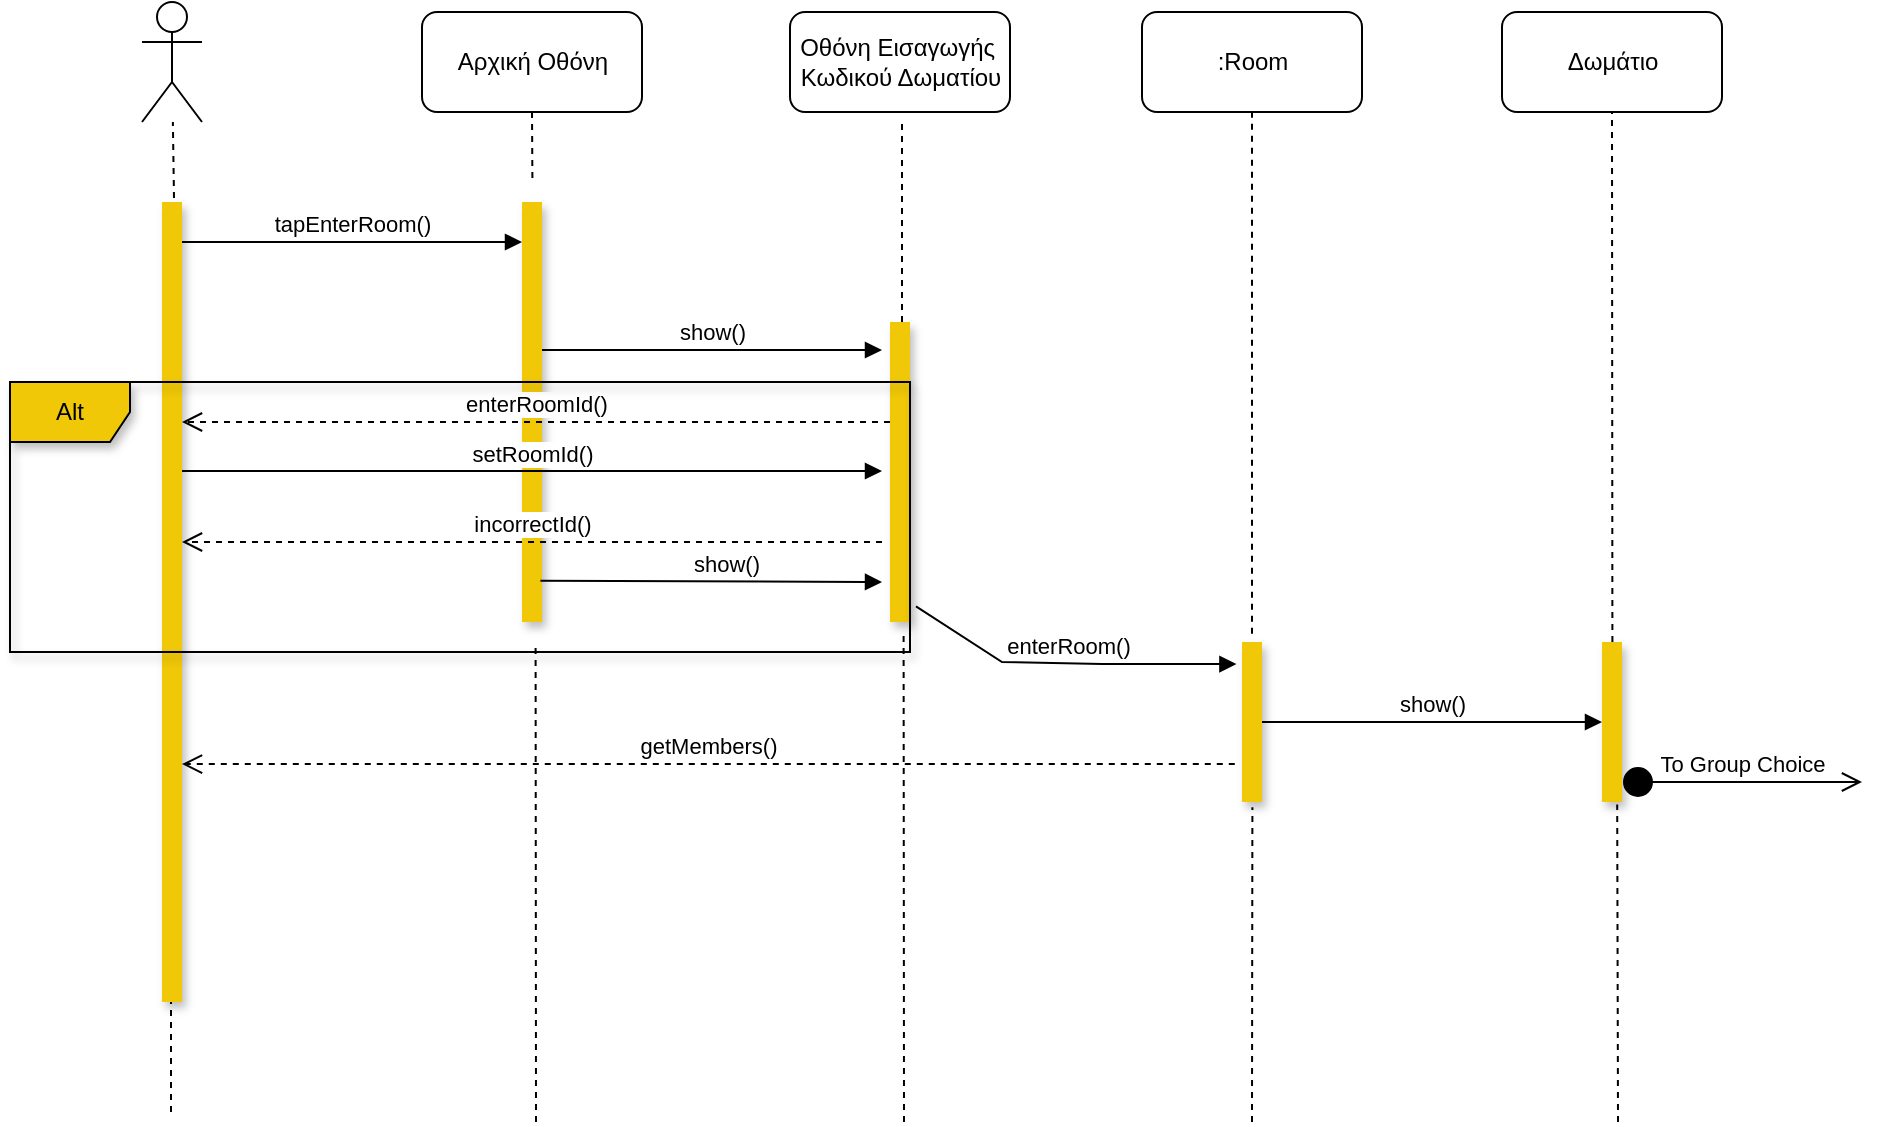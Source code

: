<mxfile version="18.0.5" type="device"><diagram id="nGH1iRxEBhMRE1kEigb5" name="Page-1"><mxGraphModel dx="1597" dy="891" grid="1" gridSize="10" guides="1" tooltips="1" connect="1" arrows="1" fold="1" page="1" pageScale="1" pageWidth="1169" pageHeight="827" math="0" shadow="0"><root><mxCell id="0"/><mxCell id="1" parent="0"/><mxCell id="WHAknwZfYUfg1AYt9ADG-1" value="" style="shape=umlActor;verticalLabelPosition=bottom;verticalAlign=top;html=1;" parent="1" vertex="1"><mxGeometry x="90" y="40" width="30" height="60" as="geometry"/></mxCell><mxCell id="WHAknwZfYUfg1AYt9ADG-2" value="" style="html=1;points=[];perimeter=orthogonalPerimeter;fillColor=#F0C808;strokeColor=none;rounded=0;shadow=1;" parent="1" vertex="1"><mxGeometry x="100" y="140" width="10" height="400" as="geometry"/></mxCell><mxCell id="WHAknwZfYUfg1AYt9ADG-5" value="" style="endArrow=none;dashed=1;html=1;rounded=0;exitX=0.6;exitY=-0.005;exitDx=0;exitDy=0;exitPerimeter=0;" parent="1" source="WHAknwZfYUfg1AYt9ADG-2" target="WHAknwZfYUfg1AYt9ADG-1" edge="1"><mxGeometry width="50" height="50" relative="1" as="geometry"><mxPoint x="390" y="320" as="sourcePoint"/><mxPoint x="100" y="130" as="targetPoint"/></mxGeometry></mxCell><mxCell id="WHAknwZfYUfg1AYt9ADG-9" value="Αρχική Οθόνη" style="html=1;fillColor=#FFFFFF;rounded=1;glass=0;shadow=0;sketch=0;" parent="1" vertex="1"><mxGeometry x="230" y="45" width="110" height="50" as="geometry"/></mxCell><mxCell id="WHAknwZfYUfg1AYt9ADG-11" value="" style="html=1;points=[];perimeter=orthogonalPerimeter;rounded=0;shadow=1;glass=0;sketch=0;fillColor=#F0C808;strokeColor=none;" parent="1" vertex="1"><mxGeometry x="280" y="140" width="10" height="210" as="geometry"/></mxCell><mxCell id="WHAknwZfYUfg1AYt9ADG-13" value="" style="endArrow=none;dashed=1;html=1;rounded=0;entryX=0.5;entryY=1;entryDx=0;entryDy=0;exitX=0.52;exitY=-0.057;exitDx=0;exitDy=0;exitPerimeter=0;" parent="1" source="WHAknwZfYUfg1AYt9ADG-11" target="WHAknwZfYUfg1AYt9ADG-9" edge="1"><mxGeometry width="50" height="50" relative="1" as="geometry"><mxPoint x="250" y="150" as="sourcePoint"/><mxPoint x="300" y="100" as="targetPoint"/></mxGeometry></mxCell><mxCell id="WHAknwZfYUfg1AYt9ADG-14" value="Οθόνη Εισαγωγής&amp;nbsp;&lt;br&gt;Κωδικού Δωματίου" style="html=1;rounded=1;shadow=0;glass=0;sketch=0;fillColor=#FFFFFF;" parent="1" vertex="1"><mxGeometry x="414" y="45" width="110" height="50" as="geometry"/></mxCell><mxCell id="WHAknwZfYUfg1AYt9ADG-15" value="" style="html=1;points=[];perimeter=orthogonalPerimeter;rounded=0;shadow=1;glass=0;sketch=0;fillColor=#F0C808;strokeColor=none;" parent="1" vertex="1"><mxGeometry x="464" y="200" width="10" height="150" as="geometry"/></mxCell><mxCell id="WHAknwZfYUfg1AYt9ADG-16" value="" style="endArrow=none;dashed=1;html=1;rounded=0;" parent="1" edge="1"><mxGeometry width="50" height="50" relative="1" as="geometry"><mxPoint x="470" y="200" as="sourcePoint"/><mxPoint x="470" y="100" as="targetPoint"/></mxGeometry></mxCell><mxCell id="WHAknwZfYUfg1AYt9ADG-17" value=":Room" style="html=1;rounded=1;shadow=0;glass=0;sketch=0;fillColor=#FFFFFF;" parent="1" vertex="1"><mxGeometry x="590" y="45" width="110" height="50" as="geometry"/></mxCell><mxCell id="WHAknwZfYUfg1AYt9ADG-18" value="tapEnterRoom()" style="html=1;verticalAlign=bottom;endArrow=block;rounded=0;" parent="1" edge="1"><mxGeometry width="80" relative="1" as="geometry"><mxPoint x="110" y="160" as="sourcePoint"/><mxPoint x="280" y="160" as="targetPoint"/></mxGeometry></mxCell><mxCell id="WHAknwZfYUfg1AYt9ADG-20" value="show()" style="html=1;verticalAlign=bottom;endArrow=block;rounded=0;" parent="1" edge="1"><mxGeometry width="80" relative="1" as="geometry"><mxPoint x="290" y="214" as="sourcePoint"/><mxPoint x="460" y="214" as="targetPoint"/></mxGeometry></mxCell><mxCell id="WHAknwZfYUfg1AYt9ADG-21" value="enterRoomId()" style="html=1;verticalAlign=bottom;endArrow=open;dashed=1;endSize=8;rounded=0;" parent="1" edge="1"><mxGeometry relative="1" as="geometry"><mxPoint x="464" y="250" as="sourcePoint"/><mxPoint x="110" y="250" as="targetPoint"/></mxGeometry></mxCell><mxCell id="WHAknwZfYUfg1AYt9ADG-22" value="setRoomId()" style="html=1;verticalAlign=bottom;endArrow=block;rounded=0;" parent="1" edge="1"><mxGeometry width="80" relative="1" as="geometry"><mxPoint x="110" y="274.5" as="sourcePoint"/><mxPoint x="460" y="274.5" as="targetPoint"/></mxGeometry></mxCell><mxCell id="WHAknwZfYUfg1AYt9ADG-23" value="" style="endArrow=none;dashed=1;html=1;rounded=0;entryX=0.68;entryY=1.048;entryDx=0;entryDy=0;entryPerimeter=0;" parent="1" target="WHAknwZfYUfg1AYt9ADG-11" edge="1"><mxGeometry width="50" height="50" relative="1" as="geometry"><mxPoint x="287" y="600" as="sourcePoint"/><mxPoint x="285" y="230" as="targetPoint"/></mxGeometry></mxCell><mxCell id="WHAknwZfYUfg1AYt9ADG-24" value="" style="endArrow=none;dashed=1;html=1;rounded=0;entryX=0.68;entryY=1.038;entryDx=0;entryDy=0;entryPerimeter=0;" parent="1" target="WHAknwZfYUfg1AYt9ADG-15" edge="1"><mxGeometry width="50" height="50" relative="1" as="geometry"><mxPoint x="471" y="600" as="sourcePoint"/><mxPoint x="470" y="310" as="targetPoint"/></mxGeometry></mxCell><mxCell id="WHAknwZfYUfg1AYt9ADG-25" value="" style="endArrow=none;dashed=1;html=1;rounded=0;" parent="1" edge="1"><mxGeometry width="50" height="50" relative="1" as="geometry"><mxPoint x="104.5" y="595" as="sourcePoint"/><mxPoint x="104.5" y="540" as="targetPoint"/></mxGeometry></mxCell><mxCell id="WHAknwZfYUfg1AYt9ADG-26" value="Δωμάτιο" style="html=1;rounded=1;shadow=0;glass=0;sketch=0;fillColor=#FFFFFF;" parent="1" vertex="1"><mxGeometry x="770" y="45" width="110" height="50" as="geometry"/></mxCell><mxCell id="WHAknwZfYUfg1AYt9ADG-27" value="enterRoom()" style="html=1;verticalAlign=bottom;endArrow=block;rounded=0;exitX=1.3;exitY=0.948;exitDx=0;exitDy=0;exitPerimeter=0;entryX=-0.28;entryY=0.138;entryDx=0;entryDy=0;entryPerimeter=0;" parent="1" source="WHAknwZfYUfg1AYt9ADG-15" target="WHAknwZfYUfg1AYt9ADG-32" edge="1"><mxGeometry width="80" relative="1" as="geometry"><mxPoint x="480" y="265" as="sourcePoint"/><mxPoint x="610" y="265" as="targetPoint"/><Array as="points"><mxPoint x="520" y="370"/><mxPoint x="570" y="371"/></Array></mxGeometry></mxCell><mxCell id="WHAknwZfYUfg1AYt9ADG-28" value="" style="html=1;points=[];perimeter=orthogonalPerimeter;rounded=0;shadow=1;glass=0;sketch=0;fillColor=#F0C808;strokeColor=none;" parent="1" vertex="1"><mxGeometry x="820" y="360" width="10" height="80" as="geometry"/></mxCell><mxCell id="WHAknwZfYUfg1AYt9ADG-29" value="" style="endArrow=none;dashed=1;html=1;rounded=0;exitX=0.52;exitY=0;exitDx=0;exitDy=0;exitPerimeter=0;entryX=0.5;entryY=1;entryDx=0;entryDy=0;" parent="1" source="WHAknwZfYUfg1AYt9ADG-28" target="WHAknwZfYUfg1AYt9ADG-26" edge="1"><mxGeometry width="50" height="50" relative="1" as="geometry"><mxPoint x="780" y="160" as="sourcePoint"/><mxPoint x="825" y="100" as="targetPoint"/></mxGeometry></mxCell><mxCell id="WHAknwZfYUfg1AYt9ADG-30" value="show()" style="html=1;verticalAlign=bottom;endArrow=block;rounded=0;exitX=1;exitY=0.5;exitDx=0;exitDy=0;exitPerimeter=0;" parent="1" source="WHAknwZfYUfg1AYt9ADG-32" target="WHAknwZfYUfg1AYt9ADG-28" edge="1"><mxGeometry width="80" relative="1" as="geometry"><mxPoint x="740" y="264.5" as="sourcePoint"/><mxPoint x="820" y="264.5" as="targetPoint"/></mxGeometry></mxCell><mxCell id="WHAknwZfYUfg1AYt9ADG-31" value="" style="endArrow=none;dashed=1;html=1;rounded=0;entryX=0.76;entryY=1.016;entryDx=0;entryDy=0;entryPerimeter=0;" parent="1" target="WHAknwZfYUfg1AYt9ADG-28" edge="1"><mxGeometry width="50" height="50" relative="1" as="geometry"><mxPoint x="828" y="600" as="sourcePoint"/><mxPoint x="830" y="330" as="targetPoint"/></mxGeometry></mxCell><mxCell id="WHAknwZfYUfg1AYt9ADG-32" value="" style="html=1;points=[];perimeter=orthogonalPerimeter;rounded=0;shadow=1;glass=0;sketch=0;fillColor=#F0C808;strokeColor=none;" parent="1" vertex="1"><mxGeometry x="640" y="360" width="10" height="80" as="geometry"/></mxCell><mxCell id="WHAknwZfYUfg1AYt9ADG-33" value="" style="endArrow=none;dashed=1;html=1;rounded=0;entryX=0.5;entryY=1;entryDx=0;entryDy=0;exitX=0.5;exitY=-0.052;exitDx=0;exitDy=0;exitPerimeter=0;" parent="1" source="WHAknwZfYUfg1AYt9ADG-32" target="WHAknwZfYUfg1AYt9ADG-17" edge="1"><mxGeometry width="50" height="50" relative="1" as="geometry"><mxPoint x="685" y="330" as="sourcePoint"/><mxPoint x="690" y="290" as="targetPoint"/></mxGeometry></mxCell><mxCell id="WHAknwZfYUfg1AYt9ADG-34" value="" style="endArrow=none;dashed=1;html=1;rounded=0;entryX=0.52;entryY=1.033;entryDx=0;entryDy=0;entryPerimeter=0;" parent="1" target="WHAknwZfYUfg1AYt9ADG-32" edge="1"><mxGeometry width="50" height="50" relative="1" as="geometry"><mxPoint x="645" y="600" as="sourcePoint"/><mxPoint x="650" y="430" as="targetPoint"/></mxGeometry></mxCell><mxCell id="WHAknwZfYUfg1AYt9ADG-35" value="To Group Choice" style="html=1;verticalAlign=bottom;startArrow=circle;startFill=1;endArrow=open;startSize=6;endSize=8;rounded=0;" parent="1" edge="1"><mxGeometry width="80" relative="1" as="geometry"><mxPoint x="830" y="430" as="sourcePoint"/><mxPoint x="950" y="430" as="targetPoint"/><Array as="points"><mxPoint x="890" y="430"/></Array><mxPoint as="offset"/></mxGeometry></mxCell><mxCell id="WHAknwZfYUfg1AYt9ADG-38" value="getMembers()" style="html=1;verticalAlign=bottom;endArrow=open;dashed=1;endSize=8;rounded=0;exitX=-0.36;exitY=0.763;exitDx=0;exitDy=0;exitPerimeter=0;" parent="1" source="WHAknwZfYUfg1AYt9ADG-32" target="WHAknwZfYUfg1AYt9ADG-2" edge="1"><mxGeometry relative="1" as="geometry"><mxPoint x="680" y="369.5" as="sourcePoint"/><mxPoint x="110" y="370" as="targetPoint"/></mxGeometry></mxCell><mxCell id="WHAknwZfYUfg1AYt9ADG-39" value="Alt" style="shape=umlFrame;whiteSpace=wrap;html=1;rounded=0;shadow=1;glass=0;sketch=0;fillColor=#F0C808;" parent="1" vertex="1"><mxGeometry x="24" y="230" width="450" height="135" as="geometry"/></mxCell><mxCell id="WHAknwZfYUfg1AYt9ADG-41" value="incorrectId()" style="html=1;verticalAlign=bottom;endArrow=open;dashed=1;endSize=8;rounded=0;" parent="1" target="WHAknwZfYUfg1AYt9ADG-2" edge="1"><mxGeometry relative="1" as="geometry"><mxPoint x="460" y="310" as="sourcePoint"/><mxPoint x="380" y="290" as="targetPoint"/></mxGeometry></mxCell><mxCell id="WHAknwZfYUfg1AYt9ADG-42" value="show()" style="html=1;verticalAlign=bottom;endArrow=block;rounded=0;exitX=0.92;exitY=0.902;exitDx=0;exitDy=0;exitPerimeter=0;" parent="1" source="WHAknwZfYUfg1AYt9ADG-11" edge="1"><mxGeometry x="0.086" width="80" relative="1" as="geometry"><mxPoint x="300" y="330" as="sourcePoint"/><mxPoint x="460" y="330" as="targetPoint"/><Array as="points"/><mxPoint as="offset"/></mxGeometry></mxCell></root></mxGraphModel></diagram></mxfile>